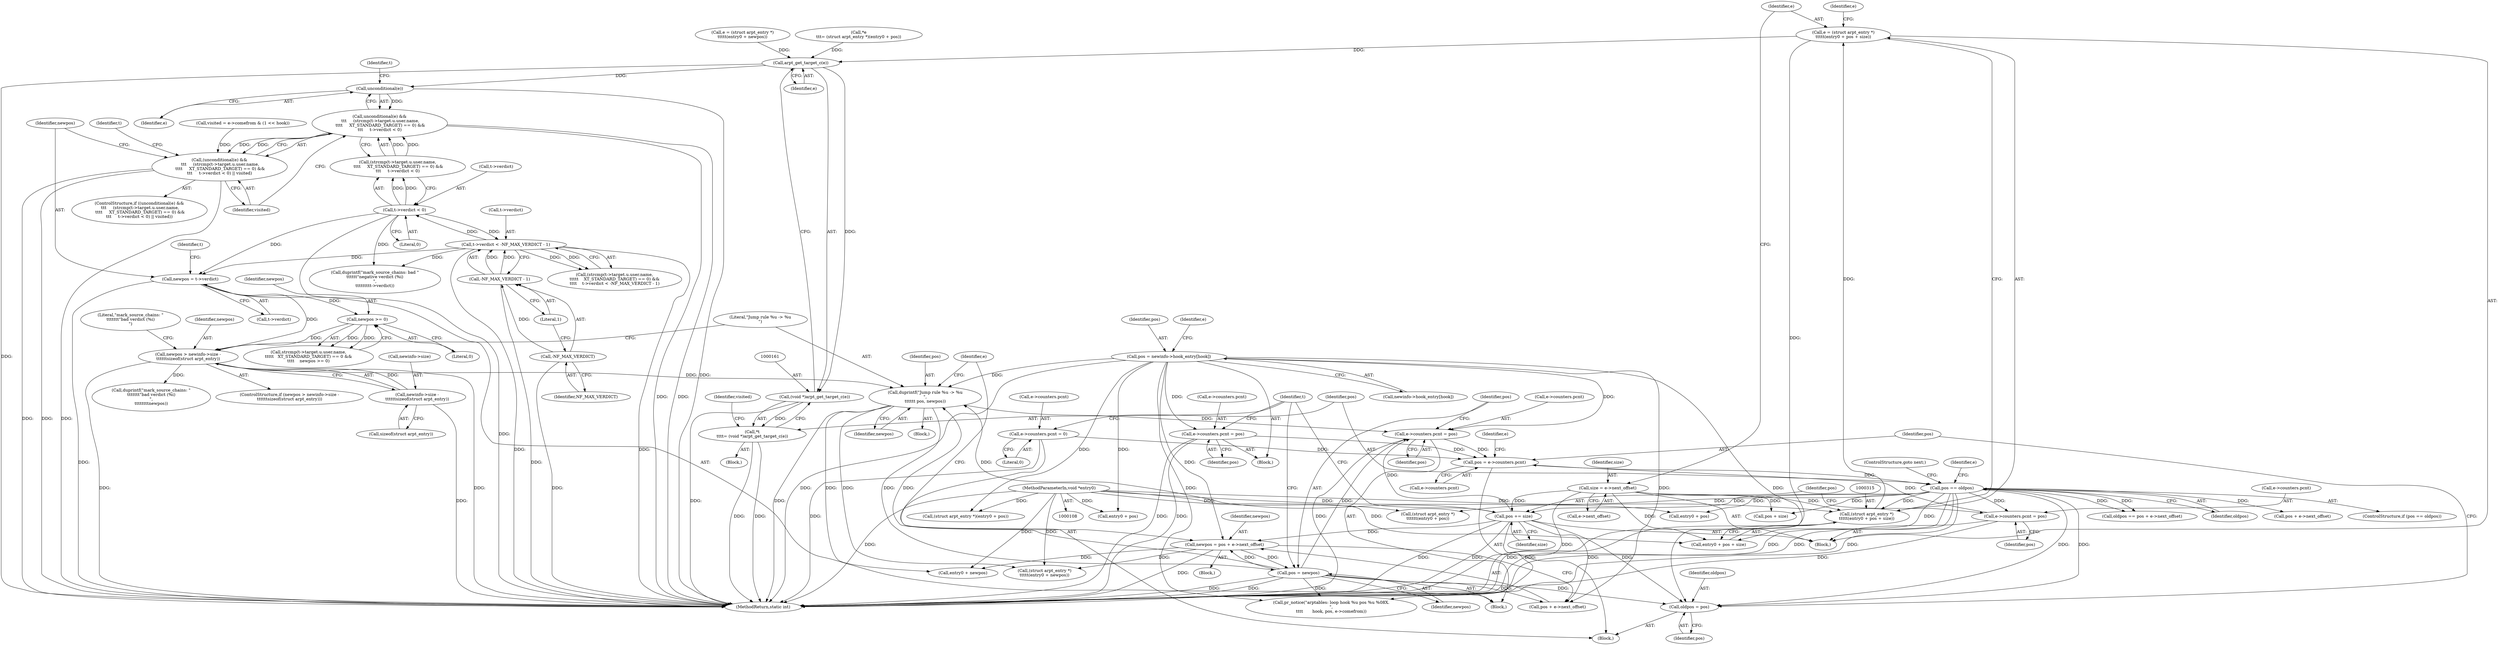 digraph "0_linux_54d83fc74aa9ec72794373cb47432c5f7fb1a309_1@integer" {
"1000312" [label="(Call,e = (struct arpt_entry *)\n\t\t\t\t\t(entry0 + pos + size))"];
"1000314" [label="(Call,(struct arpt_entry *)\n\t\t\t\t\t(entry0 + pos + size))"];
"1000111" [label="(MethodParameterIn,void *entry0)"];
"1000289" [label="(Call,pos == oldpos)"];
"1000274" [label="(Call,pos = e->counters.pcnt)"];
"1000393" [label="(Call,e->counters.pcnt = pos)"];
"1000373" [label="(Call,duprintf(\"Jump rule %u -> %u\n\",\n\t\t\t\t\t\t pos, newpos))"];
"1000400" [label="(Call,pos = newpos)"];
"1000379" [label="(Call,newpos = pos + e->next_offset)"];
"1000328" [label="(Call,pos += size)"];
"1000307" [label="(Call,size = e->next_offset)"];
"1000125" [label="(Call,pos = newinfo->hook_entry[hook])"];
"1000359" [label="(Call,newpos > newinfo->size -\n\t\t\t\t\t\tsizeof(struct arpt_entry))"];
"1000354" [label="(Call,newpos >= 0)"];
"1000334" [label="(Call,newpos = t->verdict)"];
"1000222" [label="(Call,t->verdict < 0)"];
"1000246" [label="(Call,t->verdict < -NF_MAX_VERDICT - 1)"];
"1000250" [label="(Call,-NF_MAX_VERDICT - 1)"];
"1000251" [label="(Call,-NF_MAX_VERDICT)"];
"1000361" [label="(Call,newinfo->size -\n\t\t\t\t\t\tsizeof(struct arpt_entry))"];
"1000281" [label="(Call,e->counters.pcnt = 0)"];
"1000148" [label="(Call,e->counters.pcnt = pos)"];
"1000321" [label="(Call,e->counters.pcnt = pos)"];
"1000271" [label="(Call,oldpos = pos)"];
"1000162" [label="(Call,arpt_get_target_c(e))"];
"1000160" [label="(Call,(void *)arpt_get_target_c(e))"];
"1000158" [label="(Call,*t\n\t\t\t\t= (void *)arpt_get_target_c(e))"];
"1000206" [label="(Call,unconditional(e))"];
"1000205" [label="(Call,unconditional(e) &&\n \t\t\t     (strcmp(t->target.u.user.name,\n \t\t\t\t     XT_STANDARD_TARGET) == 0) &&\n\t\t\t     t->verdict < 0)"];
"1000204" [label="(Call,(unconditional(e) &&\n \t\t\t     (strcmp(t->target.u.user.name,\n \t\t\t\t     XT_STANDARD_TARGET) == 0) &&\n\t\t\t     t->verdict < 0) || visited)"];
"1000312" [label="(Call,e = (struct arpt_entry *)\n\t\t\t\t\t(entry0 + pos + size))"];
"1000203" [label="(ControlStructure,if ((unconditional(e) &&\n \t\t\t     (strcmp(t->target.u.user.name,\n \t\t\t\t     XT_STANDARD_TARGET) == 0) &&\n\t\t\t     t->verdict < 0) || visited))"];
"1000246" [label="(Call,t->verdict < -NF_MAX_VERDICT - 1)"];
"1000292" [label="(ControlStructure,goto next;)"];
"1000232" [label="(Call,(strcmp(t->target.u.user.name,\n\t\t\t\t\t    XT_STANDARD_TARGET) == 0) &&\n\t\t\t\t    t->verdict < -NF_MAX_VERDICT - 1)"];
"1000332" [label="(Block,)"];
"1000127" [label="(Call,newinfo->hook_entry[hook])"];
"1000313" [label="(Identifier,e)"];
"1000334" [label="(Call,newpos = t->verdict)"];
"1000358" [label="(ControlStructure,if (newpos > newinfo->size -\n\t\t\t\t\t\tsizeof(struct arpt_entry)))"];
"1000252" [label="(Identifier,NF_MAX_VERDICT)"];
"1000369" [label="(Literal,\"mark_source_chains: \"\n\t\t\t\t\t\t\t\"bad verdict (%i)\n\")"];
"1000354" [label="(Call,newpos >= 0)"];
"1000126" [label="(Identifier,pos)"];
"1000204" [label="(Call,(unconditional(e) &&\n \t\t\t     (strcmp(t->target.u.user.name,\n \t\t\t\t     XT_STANDARD_TARGET) == 0) &&\n\t\t\t     t->verdict < 0) || visited)"];
"1000375" [label="(Identifier,pos)"];
"1000409" [label="(MethodReturn,static int)"];
"1000215" [label="(Identifier,t)"];
"1000340" [label="(Call,strcmp(t->target.u.user.name,\n\t\t\t\t\t   XT_STANDARD_TARGET) == 0 &&\n\t\t\t\t    newpos >= 0)"];
"1000309" [label="(Call,e->next_offset)"];
"1000360" [label="(Identifier,newpos)"];
"1000282" [label="(Call,e->counters.pcnt)"];
"1000263" [label="(Block,)"];
"1000163" [label="(Identifier,e)"];
"1000390" [label="(Call,entry0 + newpos)"];
"1000271" [label="(Call,oldpos = pos)"];
"1000156" [label="(Block,)"];
"1000276" [label="(Call,e->counters.pcnt)"];
"1000295" [label="(Call,(struct arpt_entry *)\n\t\t\t\t\t\t(entry0 + pos))"];
"1000183" [label="(Call,pr_notice(\"arptables: loop hook %u pos %u %08X.\n\",\n\t\t\t\t       hook, pos, e->comefrom))"];
"1000284" [label="(Identifier,e)"];
"1000335" [label="(Identifier,newpos)"];
"1000402" [label="(Identifier,newpos)"];
"1000223" [label="(Call,t->verdict)"];
"1000255" [label="(Call,duprintf(\"mark_source_chains: bad \"\n\t\t\t\t\t\t\"negative verdict (%i)\n\",\n\t\t\t\t\t\t\t\tt->verdict))"];
"1000206" [label="(Call,unconditional(e))"];
"1000300" [label="(Call,oldpos == pos + e->next_offset)"];
"1000291" [label="(Identifier,oldpos)"];
"1000400" [label="(Call,pos = newpos)"];
"1000207" [label="(Identifier,e)"];
"1000111" [label="(MethodParameterIn,void *entry0)"];
"1000373" [label="(Call,duprintf(\"Jump rule %u -> %u\n\",\n\t\t\t\t\t\t pos, newpos))"];
"1000149" [label="(Call,e->counters.pcnt)"];
"1000359" [label="(Call,newpos > newinfo->size -\n\t\t\t\t\t\tsizeof(struct arpt_entry))"];
"1000362" [label="(Call,newinfo->size)"];
"1000287" [label="(Literal,0)"];
"1000125" [label="(Call,pos = newinfo->hook_entry[hook])"];
"1000251" [label="(Call,-NF_MAX_VERDICT)"];
"1000166" [label="(Identifier,visited)"];
"1000135" [label="(Call,(struct arpt_entry *)(entry0 + pos))"];
"1000273" [label="(Identifier,pos)"];
"1000387" [label="(Identifier,e)"];
"1000336" [label="(Call,t->verdict)"];
"1000307" [label="(Call,size = e->next_offset)"];
"1000388" [label="(Call,(struct arpt_entry *)\n\t\t\t\t\t(entry0 + newpos))"];
"1000289" [label="(Call,pos == oldpos)"];
"1000302" [label="(Call,pos + e->next_offset)"];
"1000154" [label="(Identifier,pos)"];
"1000226" [label="(Literal,0)"];
"1000290" [label="(Identifier,pos)"];
"1000368" [label="(Call,duprintf(\"mark_source_chains: \"\n\t\t\t\t\t\t\t\"bad verdict (%i)\n\",\n\t\t\t\t\t\t\t\tnewpos))"];
"1000239" [label="(Identifier,t)"];
"1000386" [label="(Call,e = (struct arpt_entry *)\n\t\t\t\t\t(entry0 + newpos))"];
"1000328" [label="(Call,pos += size)"];
"1000123" [label="(Block,)"];
"1000134" [label="(Identifier,e)"];
"1000399" [label="(Identifier,pos)"];
"1000316" [label="(Call,entry0 + pos + size)"];
"1000137" [label="(Call,entry0 + pos)"];
"1000374" [label="(Literal,\"Jump rule %u -> %u\n\")"];
"1000148" [label="(Call,e->counters.pcnt = pos)"];
"1000356" [label="(Literal,0)"];
"1000250" [label="(Call,-NF_MAX_VERDICT - 1)"];
"1000297" [label="(Call,entry0 + pos)"];
"1000347" [label="(Identifier,t)"];
"1000222" [label="(Call,t->verdict < 0)"];
"1000401" [label="(Identifier,pos)"];
"1000160" [label="(Call,(void *)arpt_get_target_c(e))"];
"1000165" [label="(Call,visited = e->comefrom & (1 << hook))"];
"1000357" [label="(Block,)"];
"1000208" [label="(Call,(strcmp(t->target.u.user.name,\n \t\t\t\t     XT_STANDARD_TARGET) == 0) &&\n\t\t\t     t->verdict < 0)"];
"1000380" [label="(Identifier,newpos)"];
"1000394" [label="(Call,e->counters.pcnt)"];
"1000381" [label="(Call,pos + e->next_offset)"];
"1000321" [label="(Call,e->counters.pcnt = pos)"];
"1000330" [label="(Identifier,size)"];
"1000376" [label="(Identifier,newpos)"];
"1000365" [label="(Call,sizeof(struct arpt_entry))"];
"1000378" [label="(Block,)"];
"1000275" [label="(Identifier,pos)"];
"1000329" [label="(Identifier,pos)"];
"1000327" [label="(Identifier,pos)"];
"1000205" [label="(Call,unconditional(e) &&\n \t\t\t     (strcmp(t->target.u.user.name,\n \t\t\t\t     XT_STANDARD_TARGET) == 0) &&\n\t\t\t     t->verdict < 0)"];
"1000355" [label="(Identifier,newpos)"];
"1000318" [label="(Call,pos + size)"];
"1000361" [label="(Call,newinfo->size -\n\t\t\t\t\t\tsizeof(struct arpt_entry))"];
"1000158" [label="(Call,*t\n\t\t\t\t= (void *)arpt_get_target_c(e))"];
"1000314" [label="(Call,(struct arpt_entry *)\n\t\t\t\t\t(entry0 + pos + size))"];
"1000324" [label="(Identifier,e)"];
"1000159" [label="(Identifier,t)"];
"1000133" [label="(Call,*e\n\t\t\t= (struct arpt_entry *)(entry0 + pos))"];
"1000162" [label="(Call,arpt_get_target_c(e))"];
"1000379" [label="(Call,newpos = pos + e->next_offset)"];
"1000322" [label="(Call,e->counters.pcnt)"];
"1000294" [label="(Identifier,e)"];
"1000274" [label="(Call,pos = e->counters.pcnt)"];
"1000227" [label="(Identifier,visited)"];
"1000288" [label="(ControlStructure,if (pos == oldpos))"];
"1000228" [label="(Block,)"];
"1000308" [label="(Identifier,size)"];
"1000253" [label="(Literal,1)"];
"1000272" [label="(Identifier,oldpos)"];
"1000393" [label="(Call,e->counters.pcnt = pos)"];
"1000247" [label="(Call,t->verdict)"];
"1000281" [label="(Call,e->counters.pcnt = 0)"];
"1000312" -> "1000228"  [label="AST: "];
"1000312" -> "1000314"  [label="CFG: "];
"1000313" -> "1000312"  [label="AST: "];
"1000314" -> "1000312"  [label="AST: "];
"1000324" -> "1000312"  [label="CFG: "];
"1000312" -> "1000409"  [label="DDG: "];
"1000312" -> "1000162"  [label="DDG: "];
"1000314" -> "1000312"  [label="DDG: "];
"1000314" -> "1000316"  [label="CFG: "];
"1000315" -> "1000314"  [label="AST: "];
"1000316" -> "1000314"  [label="AST: "];
"1000314" -> "1000409"  [label="DDG: "];
"1000111" -> "1000314"  [label="DDG: "];
"1000289" -> "1000314"  [label="DDG: "];
"1000307" -> "1000314"  [label="DDG: "];
"1000111" -> "1000108"  [label="AST: "];
"1000111" -> "1000409"  [label="DDG: "];
"1000111" -> "1000135"  [label="DDG: "];
"1000111" -> "1000137"  [label="DDG: "];
"1000111" -> "1000295"  [label="DDG: "];
"1000111" -> "1000297"  [label="DDG: "];
"1000111" -> "1000316"  [label="DDG: "];
"1000111" -> "1000388"  [label="DDG: "];
"1000111" -> "1000390"  [label="DDG: "];
"1000289" -> "1000288"  [label="AST: "];
"1000289" -> "1000291"  [label="CFG: "];
"1000290" -> "1000289"  [label="AST: "];
"1000291" -> "1000289"  [label="AST: "];
"1000292" -> "1000289"  [label="CFG: "];
"1000294" -> "1000289"  [label="CFG: "];
"1000289" -> "1000409"  [label="DDG: "];
"1000289" -> "1000409"  [label="DDG: "];
"1000289" -> "1000409"  [label="DDG: "];
"1000289" -> "1000271"  [label="DDG: "];
"1000274" -> "1000289"  [label="DDG: "];
"1000271" -> "1000289"  [label="DDG: "];
"1000289" -> "1000295"  [label="DDG: "];
"1000289" -> "1000297"  [label="DDG: "];
"1000289" -> "1000300"  [label="DDG: "];
"1000289" -> "1000300"  [label="DDG: "];
"1000289" -> "1000302"  [label="DDG: "];
"1000289" -> "1000316"  [label="DDG: "];
"1000289" -> "1000318"  [label="DDG: "];
"1000289" -> "1000321"  [label="DDG: "];
"1000289" -> "1000328"  [label="DDG: "];
"1000274" -> "1000263"  [label="AST: "];
"1000274" -> "1000276"  [label="CFG: "];
"1000275" -> "1000274"  [label="AST: "];
"1000276" -> "1000274"  [label="AST: "];
"1000284" -> "1000274"  [label="CFG: "];
"1000393" -> "1000274"  [label="DDG: "];
"1000281" -> "1000274"  [label="DDG: "];
"1000148" -> "1000274"  [label="DDG: "];
"1000321" -> "1000274"  [label="DDG: "];
"1000393" -> "1000332"  [label="AST: "];
"1000393" -> "1000399"  [label="CFG: "];
"1000394" -> "1000393"  [label="AST: "];
"1000399" -> "1000393"  [label="AST: "];
"1000401" -> "1000393"  [label="CFG: "];
"1000393" -> "1000409"  [label="DDG: "];
"1000373" -> "1000393"  [label="DDG: "];
"1000400" -> "1000393"  [label="DDG: "];
"1000328" -> "1000393"  [label="DDG: "];
"1000125" -> "1000393"  [label="DDG: "];
"1000373" -> "1000357"  [label="AST: "];
"1000373" -> "1000376"  [label="CFG: "];
"1000374" -> "1000373"  [label="AST: "];
"1000375" -> "1000373"  [label="AST: "];
"1000376" -> "1000373"  [label="AST: "];
"1000387" -> "1000373"  [label="CFG: "];
"1000373" -> "1000409"  [label="DDG: "];
"1000400" -> "1000373"  [label="DDG: "];
"1000328" -> "1000373"  [label="DDG: "];
"1000125" -> "1000373"  [label="DDG: "];
"1000359" -> "1000373"  [label="DDG: "];
"1000373" -> "1000388"  [label="DDG: "];
"1000373" -> "1000390"  [label="DDG: "];
"1000373" -> "1000400"  [label="DDG: "];
"1000400" -> "1000332"  [label="AST: "];
"1000400" -> "1000402"  [label="CFG: "];
"1000401" -> "1000400"  [label="AST: "];
"1000402" -> "1000400"  [label="AST: "];
"1000159" -> "1000400"  [label="CFG: "];
"1000400" -> "1000409"  [label="DDG: "];
"1000400" -> "1000409"  [label="DDG: "];
"1000400" -> "1000183"  [label="DDG: "];
"1000400" -> "1000271"  [label="DDG: "];
"1000400" -> "1000379"  [label="DDG: "];
"1000400" -> "1000381"  [label="DDG: "];
"1000379" -> "1000400"  [label="DDG: "];
"1000379" -> "1000378"  [label="AST: "];
"1000379" -> "1000381"  [label="CFG: "];
"1000380" -> "1000379"  [label="AST: "];
"1000381" -> "1000379"  [label="AST: "];
"1000387" -> "1000379"  [label="CFG: "];
"1000379" -> "1000409"  [label="DDG: "];
"1000328" -> "1000379"  [label="DDG: "];
"1000125" -> "1000379"  [label="DDG: "];
"1000379" -> "1000388"  [label="DDG: "];
"1000379" -> "1000390"  [label="DDG: "];
"1000328" -> "1000228"  [label="AST: "];
"1000328" -> "1000330"  [label="CFG: "];
"1000329" -> "1000328"  [label="AST: "];
"1000330" -> "1000328"  [label="AST: "];
"1000159" -> "1000328"  [label="CFG: "];
"1000328" -> "1000409"  [label="DDG: "];
"1000328" -> "1000409"  [label="DDG: "];
"1000328" -> "1000183"  [label="DDG: "];
"1000328" -> "1000271"  [label="DDG: "];
"1000307" -> "1000328"  [label="DDG: "];
"1000328" -> "1000381"  [label="DDG: "];
"1000307" -> "1000228"  [label="AST: "];
"1000307" -> "1000309"  [label="CFG: "];
"1000308" -> "1000307"  [label="AST: "];
"1000309" -> "1000307"  [label="AST: "];
"1000313" -> "1000307"  [label="CFG: "];
"1000307" -> "1000409"  [label="DDG: "];
"1000307" -> "1000316"  [label="DDG: "];
"1000307" -> "1000318"  [label="DDG: "];
"1000125" -> "1000123"  [label="AST: "];
"1000125" -> "1000127"  [label="CFG: "];
"1000126" -> "1000125"  [label="AST: "];
"1000127" -> "1000125"  [label="AST: "];
"1000134" -> "1000125"  [label="CFG: "];
"1000125" -> "1000409"  [label="DDG: "];
"1000125" -> "1000135"  [label="DDG: "];
"1000125" -> "1000137"  [label="DDG: "];
"1000125" -> "1000148"  [label="DDG: "];
"1000125" -> "1000183"  [label="DDG: "];
"1000125" -> "1000271"  [label="DDG: "];
"1000125" -> "1000381"  [label="DDG: "];
"1000359" -> "1000358"  [label="AST: "];
"1000359" -> "1000361"  [label="CFG: "];
"1000360" -> "1000359"  [label="AST: "];
"1000361" -> "1000359"  [label="AST: "];
"1000369" -> "1000359"  [label="CFG: "];
"1000374" -> "1000359"  [label="CFG: "];
"1000359" -> "1000409"  [label="DDG: "];
"1000359" -> "1000409"  [label="DDG: "];
"1000354" -> "1000359"  [label="DDG: "];
"1000334" -> "1000359"  [label="DDG: "];
"1000361" -> "1000359"  [label="DDG: "];
"1000359" -> "1000368"  [label="DDG: "];
"1000354" -> "1000340"  [label="AST: "];
"1000354" -> "1000356"  [label="CFG: "];
"1000355" -> "1000354"  [label="AST: "];
"1000356" -> "1000354"  [label="AST: "];
"1000340" -> "1000354"  [label="CFG: "];
"1000354" -> "1000340"  [label="DDG: "];
"1000354" -> "1000340"  [label="DDG: "];
"1000334" -> "1000354"  [label="DDG: "];
"1000334" -> "1000332"  [label="AST: "];
"1000334" -> "1000336"  [label="CFG: "];
"1000335" -> "1000334"  [label="AST: "];
"1000336" -> "1000334"  [label="AST: "];
"1000347" -> "1000334"  [label="CFG: "];
"1000334" -> "1000409"  [label="DDG: "];
"1000222" -> "1000334"  [label="DDG: "];
"1000246" -> "1000334"  [label="DDG: "];
"1000222" -> "1000208"  [label="AST: "];
"1000222" -> "1000226"  [label="CFG: "];
"1000223" -> "1000222"  [label="AST: "];
"1000226" -> "1000222"  [label="AST: "];
"1000208" -> "1000222"  [label="CFG: "];
"1000222" -> "1000409"  [label="DDG: "];
"1000222" -> "1000208"  [label="DDG: "];
"1000222" -> "1000208"  [label="DDG: "];
"1000246" -> "1000222"  [label="DDG: "];
"1000222" -> "1000246"  [label="DDG: "];
"1000222" -> "1000255"  [label="DDG: "];
"1000246" -> "1000232"  [label="AST: "];
"1000246" -> "1000250"  [label="CFG: "];
"1000247" -> "1000246"  [label="AST: "];
"1000250" -> "1000246"  [label="AST: "];
"1000232" -> "1000246"  [label="CFG: "];
"1000246" -> "1000409"  [label="DDG: "];
"1000246" -> "1000409"  [label="DDG: "];
"1000246" -> "1000232"  [label="DDG: "];
"1000246" -> "1000232"  [label="DDG: "];
"1000250" -> "1000246"  [label="DDG: "];
"1000250" -> "1000246"  [label="DDG: "];
"1000246" -> "1000255"  [label="DDG: "];
"1000250" -> "1000253"  [label="CFG: "];
"1000251" -> "1000250"  [label="AST: "];
"1000253" -> "1000250"  [label="AST: "];
"1000250" -> "1000409"  [label="DDG: "];
"1000251" -> "1000250"  [label="DDG: "];
"1000251" -> "1000252"  [label="CFG: "];
"1000252" -> "1000251"  [label="AST: "];
"1000253" -> "1000251"  [label="CFG: "];
"1000251" -> "1000409"  [label="DDG: "];
"1000361" -> "1000365"  [label="CFG: "];
"1000362" -> "1000361"  [label="AST: "];
"1000365" -> "1000361"  [label="AST: "];
"1000361" -> "1000409"  [label="DDG: "];
"1000281" -> "1000263"  [label="AST: "];
"1000281" -> "1000287"  [label="CFG: "];
"1000282" -> "1000281"  [label="AST: "];
"1000287" -> "1000281"  [label="AST: "];
"1000290" -> "1000281"  [label="CFG: "];
"1000281" -> "1000409"  [label="DDG: "];
"1000148" -> "1000123"  [label="AST: "];
"1000148" -> "1000154"  [label="CFG: "];
"1000149" -> "1000148"  [label="AST: "];
"1000154" -> "1000148"  [label="AST: "];
"1000159" -> "1000148"  [label="CFG: "];
"1000148" -> "1000409"  [label="DDG: "];
"1000148" -> "1000409"  [label="DDG: "];
"1000321" -> "1000228"  [label="AST: "];
"1000321" -> "1000327"  [label="CFG: "];
"1000322" -> "1000321"  [label="AST: "];
"1000327" -> "1000321"  [label="AST: "];
"1000329" -> "1000321"  [label="CFG: "];
"1000321" -> "1000409"  [label="DDG: "];
"1000271" -> "1000263"  [label="AST: "];
"1000271" -> "1000273"  [label="CFG: "];
"1000272" -> "1000271"  [label="AST: "];
"1000273" -> "1000271"  [label="AST: "];
"1000275" -> "1000271"  [label="CFG: "];
"1000162" -> "1000160"  [label="AST: "];
"1000162" -> "1000163"  [label="CFG: "];
"1000163" -> "1000162"  [label="AST: "];
"1000160" -> "1000162"  [label="CFG: "];
"1000162" -> "1000409"  [label="DDG: "];
"1000162" -> "1000160"  [label="DDG: "];
"1000133" -> "1000162"  [label="DDG: "];
"1000386" -> "1000162"  [label="DDG: "];
"1000162" -> "1000206"  [label="DDG: "];
"1000160" -> "1000158"  [label="AST: "];
"1000161" -> "1000160"  [label="AST: "];
"1000158" -> "1000160"  [label="CFG: "];
"1000160" -> "1000409"  [label="DDG: "];
"1000160" -> "1000158"  [label="DDG: "];
"1000158" -> "1000156"  [label="AST: "];
"1000159" -> "1000158"  [label="AST: "];
"1000166" -> "1000158"  [label="CFG: "];
"1000158" -> "1000409"  [label="DDG: "];
"1000158" -> "1000409"  [label="DDG: "];
"1000206" -> "1000205"  [label="AST: "];
"1000206" -> "1000207"  [label="CFG: "];
"1000207" -> "1000206"  [label="AST: "];
"1000215" -> "1000206"  [label="CFG: "];
"1000205" -> "1000206"  [label="CFG: "];
"1000206" -> "1000409"  [label="DDG: "];
"1000206" -> "1000205"  [label="DDG: "];
"1000205" -> "1000204"  [label="AST: "];
"1000205" -> "1000208"  [label="CFG: "];
"1000208" -> "1000205"  [label="AST: "];
"1000227" -> "1000205"  [label="CFG: "];
"1000204" -> "1000205"  [label="CFG: "];
"1000205" -> "1000409"  [label="DDG: "];
"1000205" -> "1000409"  [label="DDG: "];
"1000205" -> "1000204"  [label="DDG: "];
"1000205" -> "1000204"  [label="DDG: "];
"1000208" -> "1000205"  [label="DDG: "];
"1000208" -> "1000205"  [label="DDG: "];
"1000204" -> "1000203"  [label="AST: "];
"1000204" -> "1000227"  [label="CFG: "];
"1000227" -> "1000204"  [label="AST: "];
"1000239" -> "1000204"  [label="CFG: "];
"1000335" -> "1000204"  [label="CFG: "];
"1000204" -> "1000409"  [label="DDG: "];
"1000204" -> "1000409"  [label="DDG: "];
"1000204" -> "1000409"  [label="DDG: "];
"1000165" -> "1000204"  [label="DDG: "];
}
